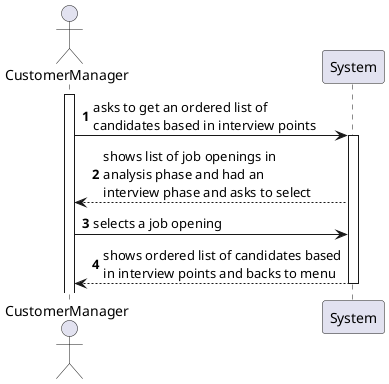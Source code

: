 @startuml
'https://plantuml.com/sequence-diagram

autonumber

actor CustomerManager
participant System

activate CustomerManager
CustomerManager -> System : asks to get an ordered list of\ncandidates based in interview points
activate System
System --> CustomerManager : shows list of job openings in \nanalysis phase and had an\ninterview phase and asks to select
CustomerManager -> System : selects a job opening
System --> CustomerManager : shows ordered list of candidates based\nin interview points and backs to menu
deactivate System

@enduml